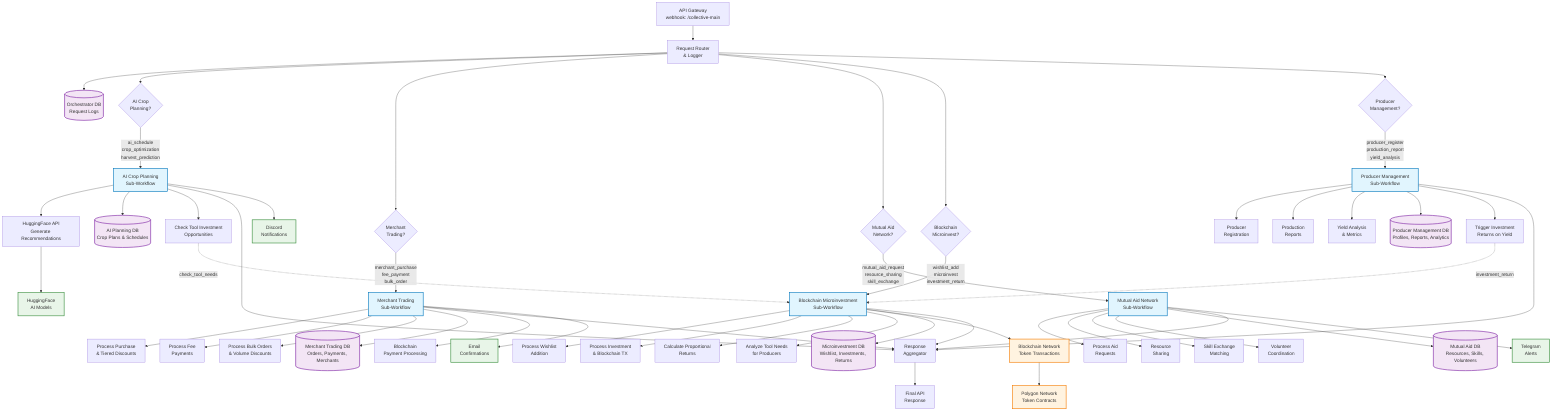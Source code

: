 graph TB
    %% Main Entry Point
    API[API Gateway<br/>webhook: /collective-main] --> Router[Request Router<br/>& Logger]
    Router --> OrchDB[(Orchestrator DB<br/>Request Logs)]
    
    %% Routing Logic
    Router --> AIRoute{AI Crop<br/>Planning?}
    Router --> MerchRoute{Merchant<br/>Trading?}
    Router --> AidRoute{Mutual Aid<br/>Network?}
    Router --> InvestRoute{Blockchain<br/>Microinvest?}
    Router --> ProdRoute{Producer<br/>Management?}
    
    %% AI Crop Planning Workflow
    AIRoute -->|ai_schedule<br/>crop_optimization<br/>harvest_prediction| AIWorkflow[AI Crop Planning<br/>Sub-Workflow]
    AIWorkflow --> AIAPI[HuggingFace API<br/>Generate Recommendations]
    AIWorkflow --> AIDB[(AI Planning DB<br/>Crop Plans & Schedules)]
    AIWorkflow --> AIInvest[Check Tool Investment<br/>Opportunities]
    
    %% Blockchain Microinvestment Workflow
    InvestRoute -->|wishlist_add<br/>microinvest<br/>investment_return| InvestWorkflow[Blockchain Microinvestment<br/>Sub-Workflow]
    InvestWorkflow --> Wishlist[Process Wishlist<br/>Addition]
    InvestWorkflow --> Investment[Process Investment<br/>& Blockchain TX]
    InvestWorkflow --> Returns[Calculate Proportional<br/>Returns]
    InvestWorkflow --> Analysis[Analyze Tool Needs<br/>for Producers]
    InvestWorkflow --> InvestDB[(Microinvestment DB<br/>Wishlist, Investments, Returns)]
    InvestWorkflow --> Blockchain[Blockchain Network<br/>Token Transactions]
    
    %% Mutual Aid Network Workflow
    AidRoute -->|mutual_aid_request<br/>resource_sharing<br/>skill_exchange| AidWorkflow[Mutual Aid Network<br/>Sub-Workflow]
    AidWorkflow --> AidRequest[Process Aid<br/>Requests]
    AidWorkflow --> Resources[Resource<br/>Sharing]
    AidWorkflow --> Skills[Skill Exchange<br/>Matching]
    AidWorkflow --> Volunteer[Volunteer<br/>Coordination]
    AidWorkflow --> AidDB[(Mutual Aid DB<br/>Resources, Skills, Volunteers)]
    
    %% Merchant Trading Workflow
    MerchRoute -->|merchant_purchase<br/>fee_payment<br/>bulk_order| MerchWorkflow[Merchant Trading<br/>Sub-Workflow]
    MerchWorkflow --> Purchase[Process Purchase<br/>& Tiered Discounts]
    MerchWorkflow --> Fees[Process Fee<br/>Payments]
    MerchWorkflow --> Bulk[Process Bulk Orders<br/>& Volume Discounts]
    MerchWorkflow --> MerchDB[(Merchant Trading DB<br/>Orders, Payments, Merchants)]
    MerchWorkflow --> Payment[Blockchain<br/>Payment Processing]
    
    %% Producer Management Workflow
    ProdRoute -->|producer_register<br/>production_report<br/>yield_analysis| ProdWorkflow[Producer Management<br/>Sub-Workflow]
    ProdWorkflow --> Register[Producer<br/>Registration]
    ProdWorkflow --> Reports[Production<br/>Reports]
    ProdWorkflow --> Analytics[Yield Analysis<br/>& Metrics]
    ProdWorkflow --> ProdDB[(Producer Management DB<br/>Profiles, Reports, Analytics)]
    ProdWorkflow --> TriggerReturns[Trigger Investment<br/>Returns on Yield]
    
    %% Cross-workflow connections
    TriggerReturns -.->|investment_return| InvestWorkflow
    AIInvest -.->|check_tool_needs| InvestWorkflow
    
    %% Response Aggregation
    AIWorkflow --> Aggregator[Response<br/>Aggregator]
    InvestWorkflow --> Aggregator
    AidWorkflow --> Aggregator
    MerchWorkflow --> Aggregator
    ProdWorkflow --> Aggregator
    
    Aggregator --> FinalResponse[Final API<br/>Response]
    
    %% External Services
    AIAPI --> HuggingFace[HuggingFace<br/>AI Models]
    Blockchain --> Polygon[Polygon Network<br/>Token Contracts]
    
    %% Notifications
    AIWorkflow --> Discord[Discord<br/>Notifications]
    AidWorkflow --> Telegram[Telegram<br/>Alerts]
    MerchWorkflow --> Email[Email<br/>Confirmations]
    
    %% Styling
    classDef workflow fill:#e1f5fe,stroke:#0277bd,stroke-width:2px
    classDef database fill:#f3e5f5,stroke:#7b1fa2,stroke-width:2px
    classDef external fill:#e8f5e8,stroke:#388e3c,stroke-width:2px
    classDef blockchain fill:#fff3e0,stroke:#f57c00,stroke-width:2px
    
    class AIWorkflow,InvestWorkflow,AidWorkflow,MerchWorkflow,ProdWorkflow workflow
    class OrchDB,AIDB,InvestDB,AidDB,MerchDB,ProdDB database
    class HuggingFace,Discord,Telegram,Email external
    class Blockchain,Polygon blockchain
